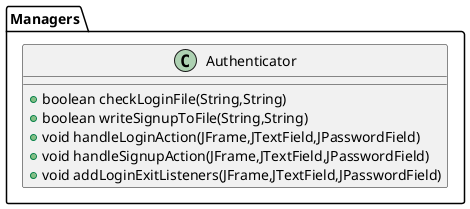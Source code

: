 @startuml
class Managers.Authenticator {
+ boolean checkLoginFile(String,String)
+ boolean writeSignupToFile(String,String)
+ void handleLoginAction(JFrame,JTextField,JPasswordField)
+ void handleSignupAction(JFrame,JTextField,JPasswordField)
+ void addLoginExitListeners(JFrame,JTextField,JPasswordField)
}

@enduml